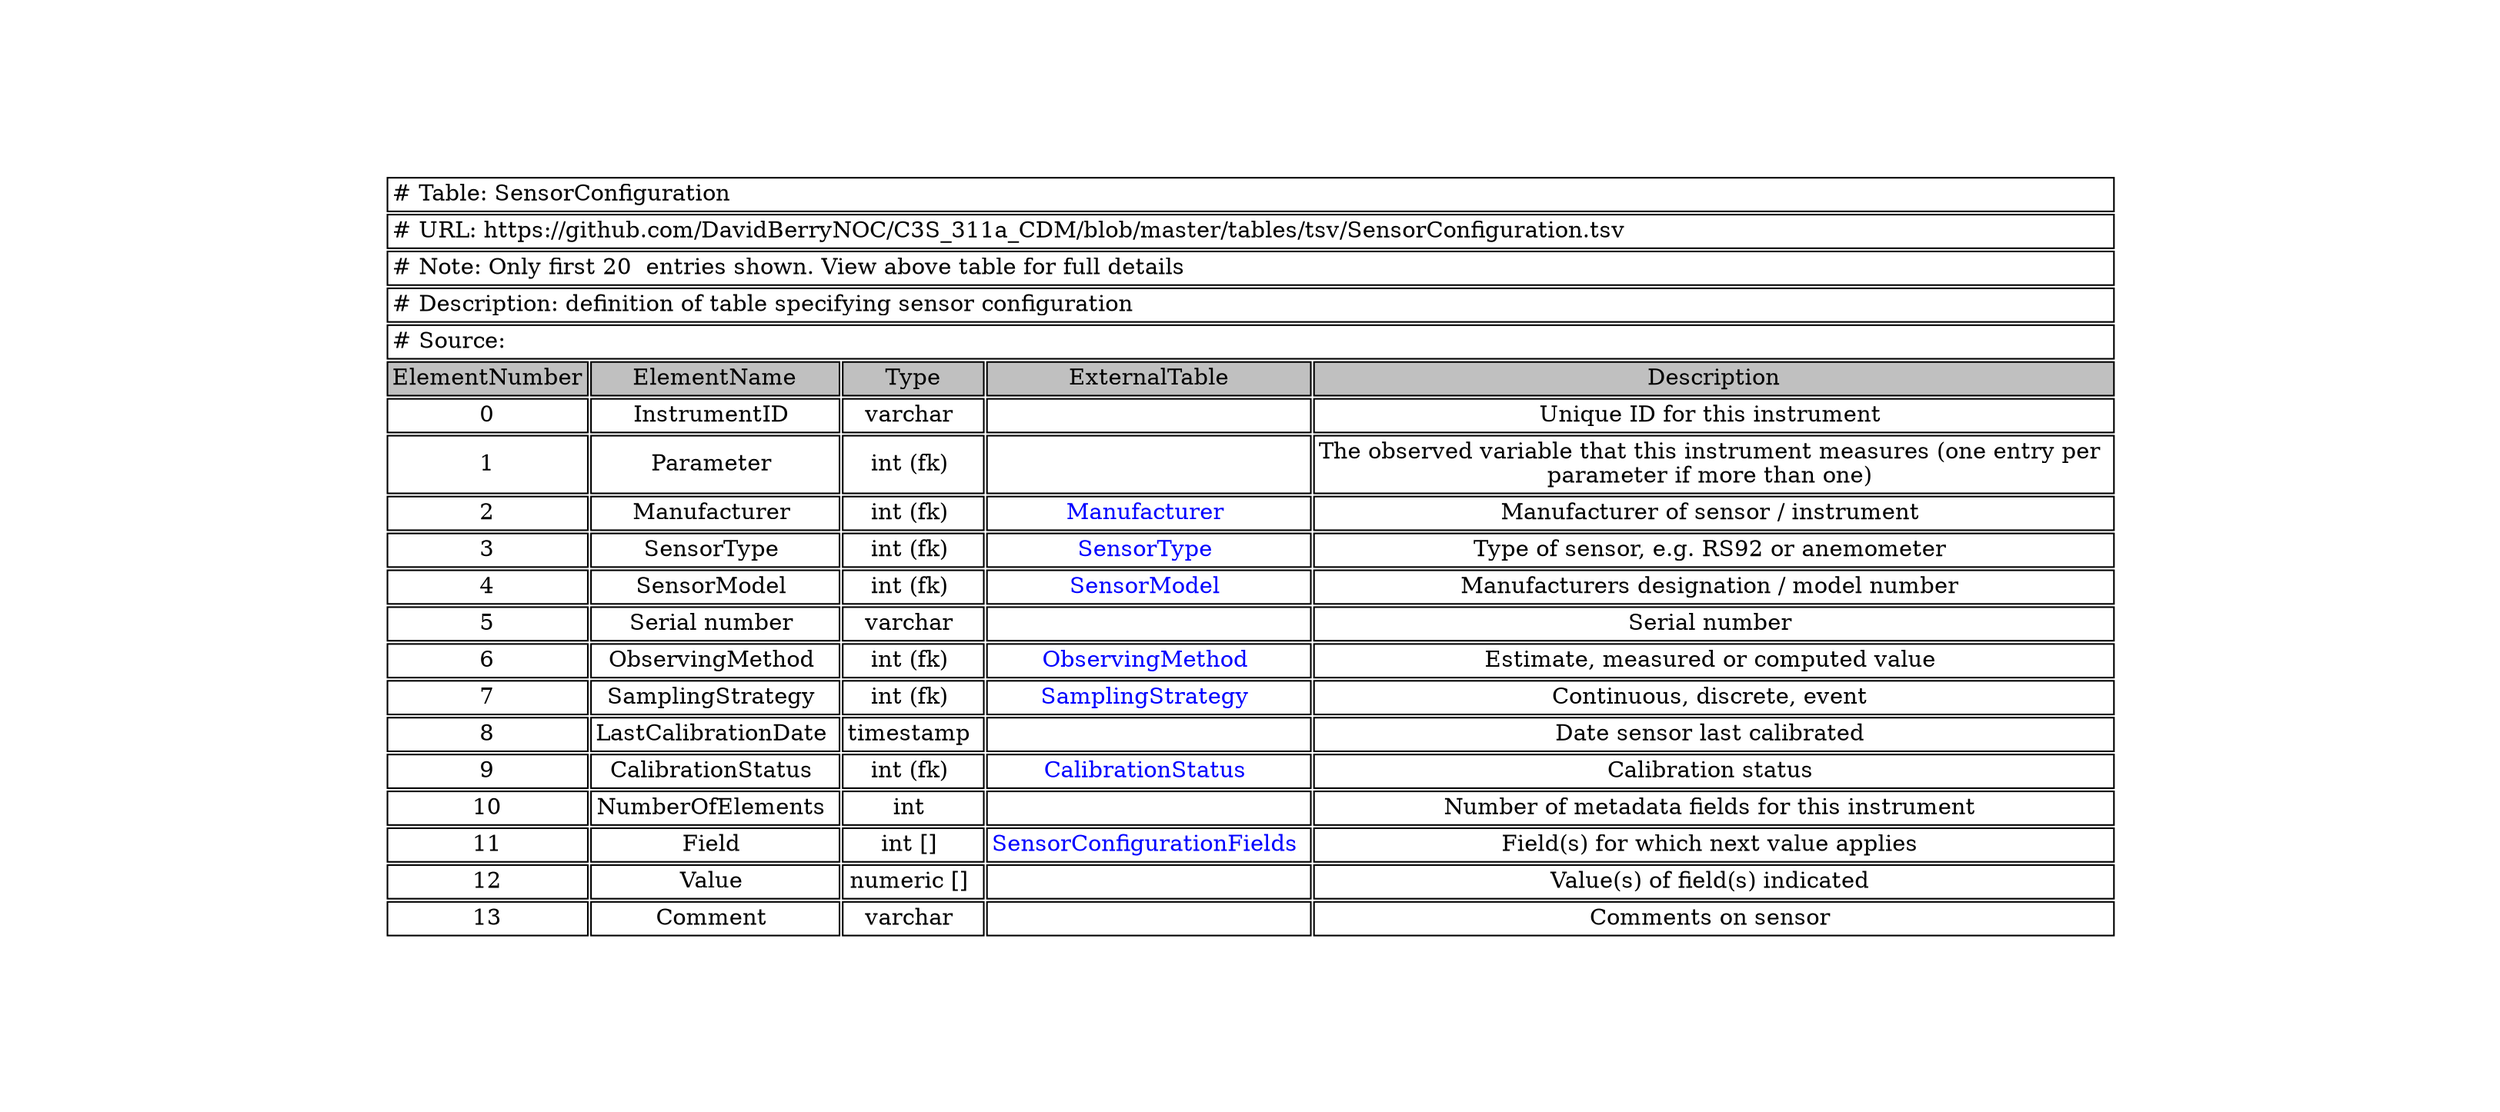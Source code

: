 digraph SensorConfiguration {
node [color=white]
SensorConfiguration [label=<<TABLE BORDER="0" CELLBORDER="1" CELLSPACING="2" COLOR="BLACK">
<TR><TD COLSPAN="5" ALIGN="left" PORT="head"># Table: SensorConfiguration</TD></TR>
<TR><TD COLSPAN="5" ALIGN="left"># URL: https://github.com/DavidBerryNOC/C3S_311a_CDM/blob/master/tables/tsv/SensorConfiguration.tsv</TD></TR>
<TR><TD COLSPAN="5" ALIGN="left"># Note: Only first 20  entries shown. View above table for full details</TD></TR>
<TR><TD ALIGN="left" COLSPAN="5"># Description: definition of table specifying sensor configuration</TD></TR>
<TR><TD ALIGN="left" COLSPAN="5"># Source:</TD></TR>
<TR><TD BGCOLOR="GRAY">ElementNumber</TD><TD BGCOLOR="GRAY">ElementName</TD><TD BGCOLOR="GRAY">Type</TD><TD BGCOLOR="GRAY">ExternalTable</TD><TD BGCOLOR="GRAY">Description</TD></TR>
<TR><TD PORT="InstrumentIDL">0</TD><TD>InstrumentID </TD><TD>varchar </TD><TD></TD><TD PORT="InstrumentIDR">Unique ID for this instrument </TD></TR>
<TR><TD PORT="ParameterL">1</TD><TD>Parameter </TD><TD>int (fk) </TD><TD></TD><TD PORT="ParameterR">The observed variable that this instrument measures (one entry per <BR/>parameter if more than one) </TD></TR>
<TR><TD PORT="ManufacturerL">2</TD><TD>Manufacturer </TD><TD>int (fk) </TD><TD HREF="https://github.com/DavidBerryNOC/C3S_311a_CDM/blob/master/tables/tsv/Manufacturer.tsv"><FONT color="blue">Manufacturer </FONT></TD><TD PORT="ManufacturerR">Manufacturer of sensor / instrument </TD></TR>
<TR><TD PORT="SensorTypeL">3</TD><TD>SensorType </TD><TD>int (fk) </TD><TD HREF="https://github.com/DavidBerryNOC/C3S_311a_CDM/blob/master/tables/tsv/SensorType.tsv"><FONT color="blue">SensorType </FONT></TD><TD PORT="SensorTypeR">Type of sensor, e.g. RS92 or anemometer </TD></TR>
<TR><TD PORT="SensorModelL">4</TD><TD>SensorModel </TD><TD>int (fk) </TD><TD HREF="https://github.com/DavidBerryNOC/C3S_311a_CDM/blob/master/tables/tsv/SensorModel.tsv"><FONT color="blue">SensorModel </FONT></TD><TD PORT="SensorModelR">Manufacturers designation / model number </TD></TR>
<TR><TD PORT="Serial numberL">5</TD><TD>Serial number </TD><TD>varchar </TD><TD></TD><TD PORT="Serial numberR">Serial number </TD></TR>
<TR><TD PORT="ObservingMethodL">6</TD><TD>ObservingMethod </TD><TD>int (fk) </TD><TD HREF="https://github.com/DavidBerryNOC/C3S_311a_CDM/blob/master/tables/tsv/ObservingMethod.tsv"><FONT color="blue">ObservingMethod </FONT></TD><TD PORT="ObservingMethodR">Estimate, measured or computed value </TD></TR>
<TR><TD PORT="SamplingStrategyL">7</TD><TD>SamplingStrategy </TD><TD>int (fk) </TD><TD HREF="https://github.com/DavidBerryNOC/C3S_311a_CDM/blob/master/tables/tsv/SamplingStrategy.tsv"><FONT color="blue">SamplingStrategy </FONT></TD><TD PORT="SamplingStrategyR">Continuous, discrete, event </TD></TR>
<TR><TD PORT="LastCalibrationDateL">8</TD><TD>LastCalibrationDate </TD><TD>timestamp </TD><TD></TD><TD PORT="LastCalibrationDateR">Date sensor last calibrated </TD></TR>
<TR><TD PORT="CalibrationStatusL">9</TD><TD>CalibrationStatus </TD><TD>int (fk) </TD><TD HREF="https://github.com/DavidBerryNOC/C3S_311a_CDM/blob/master/tables/tsv/CalibrationStatus.tsv"><FONT color="blue">CalibrationStatus </FONT></TD><TD PORT="CalibrationStatusR">Calibration status </TD></TR>
<TR><TD PORT="NumberOfElementsL">10</TD><TD>NumberOfElements </TD><TD>int </TD><TD></TD><TD PORT="NumberOfElementsR">Number of metadata fields for this instrument </TD></TR>
<TR><TD PORT="FieldL">11</TD><TD>Field </TD><TD>int [] </TD><TD HREF="https://github.com/DavidBerryNOC/C3S_311a_CDM/blob/master/tables/tsv/SensorConfigurationFields.tsv"><FONT color="blue">SensorConfigurationFields </FONT></TD><TD PORT="FieldR">Field(s) for which next value applies </TD></TR>
<TR><TD PORT="ValueL">12</TD><TD>Value </TD><TD>numeric [] </TD><TD></TD><TD PORT="ValueR">Value(s) of field(s) indicated </TD></TR>
<TR><TD PORT="CommentL">13</TD><TD>Comment </TD><TD>varchar </TD><TD></TD><TD PORT="CommentR">Comments on sensor </TD></TR>
</TABLE>>];
}
